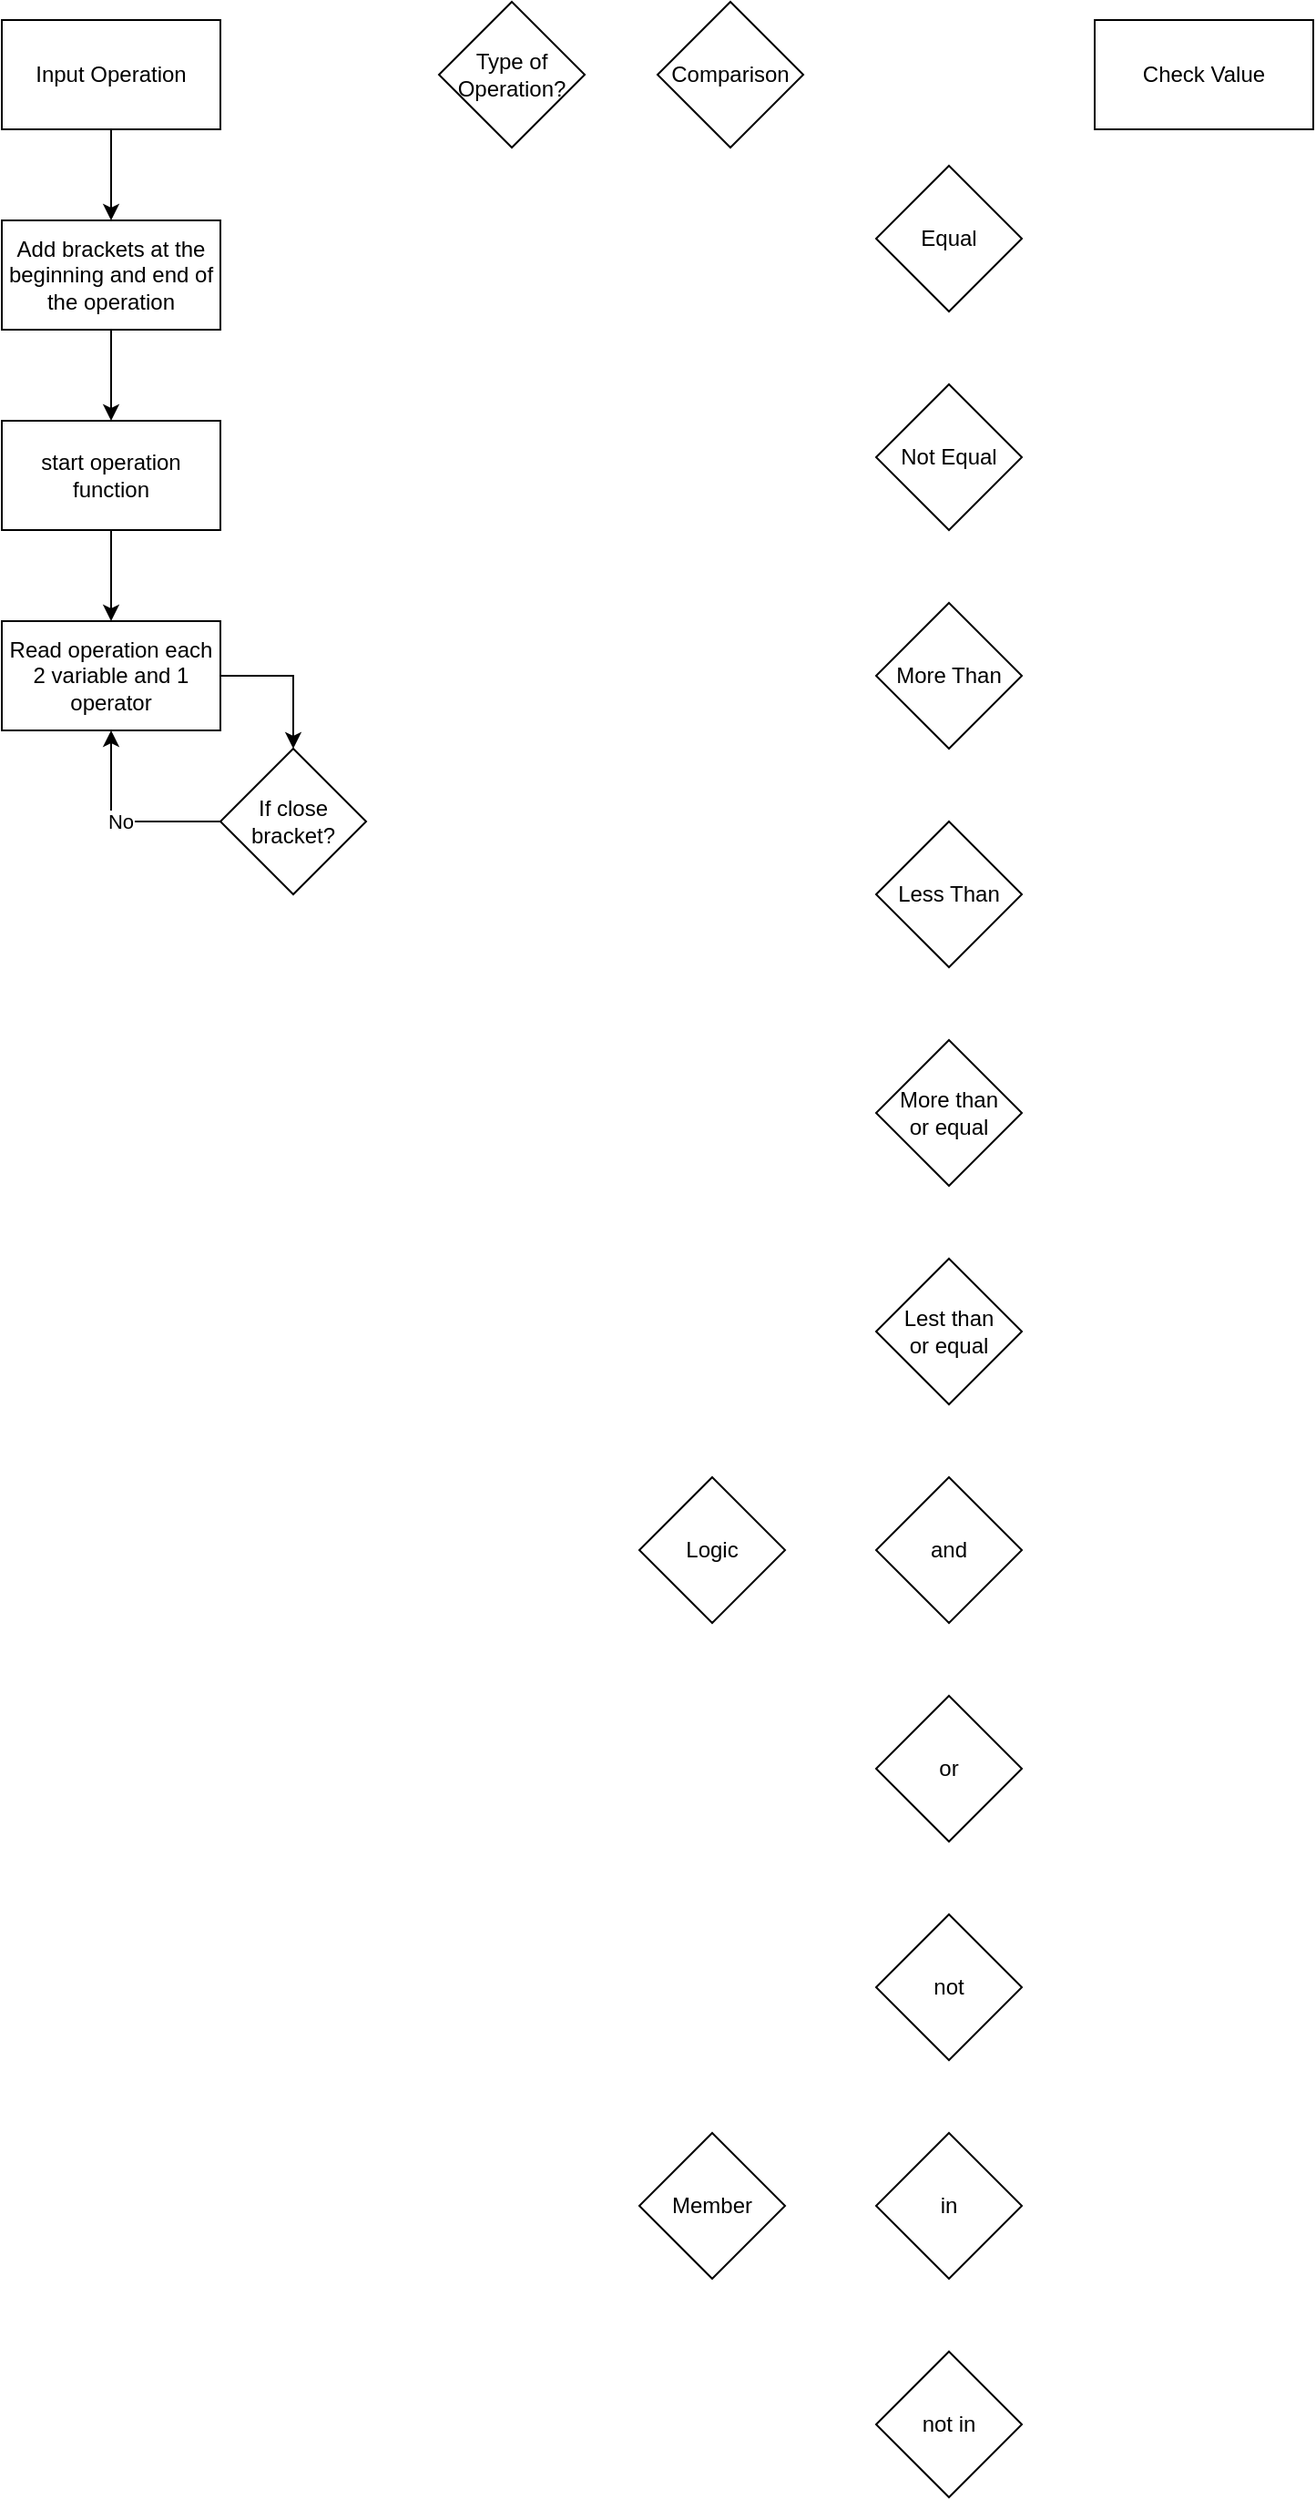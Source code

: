 <mxfile version="22.0.8" type="device">
  <diagram name="Halaman-1" id="PPnK74VSLLcPiPMxKrCw">
    <mxGraphModel dx="1444" dy="913" grid="1" gridSize="10" guides="1" tooltips="1" connect="1" arrows="1" fold="1" page="1" pageScale="1" pageWidth="1200" pageHeight="3000" math="0" shadow="0">
      <root>
        <mxCell id="0" />
        <mxCell id="1" parent="0" />
        <mxCell id="BhrdFEQA1PtN3BTJSYAs-19" style="edgeStyle=orthogonalEdgeStyle;rounded=0;orthogonalLoop=1;jettySize=auto;html=1;entryX=0.5;entryY=0;entryDx=0;entryDy=0;" edge="1" parent="1" source="suF6BDmtJbbMYVme7NTf-1" target="suF6BDmtJbbMYVme7NTf-2">
          <mxGeometry relative="1" as="geometry" />
        </mxCell>
        <mxCell id="suF6BDmtJbbMYVme7NTf-1" value="Input Operation" style="rounded=0;whiteSpace=wrap;html=1;" parent="1" vertex="1">
          <mxGeometry x="160" y="120" width="120" height="60" as="geometry" />
        </mxCell>
        <mxCell id="BhrdFEQA1PtN3BTJSYAs-20" style="edgeStyle=orthogonalEdgeStyle;rounded=0;orthogonalLoop=1;jettySize=auto;html=1;" edge="1" parent="1" source="suF6BDmtJbbMYVme7NTf-2" target="suF6BDmtJbbMYVme7NTf-3">
          <mxGeometry relative="1" as="geometry" />
        </mxCell>
        <mxCell id="suF6BDmtJbbMYVme7NTf-2" value="Add brackets at the beginning and end of the operation" style="rounded=0;whiteSpace=wrap;html=1;" parent="1" vertex="1">
          <mxGeometry x="160" y="230" width="120" height="60" as="geometry" />
        </mxCell>
        <mxCell id="BhrdFEQA1PtN3BTJSYAs-21" style="edgeStyle=orthogonalEdgeStyle;rounded=0;orthogonalLoop=1;jettySize=auto;html=1;entryX=0.5;entryY=0;entryDx=0;entryDy=0;" edge="1" parent="1" source="suF6BDmtJbbMYVme7NTf-3" target="suF6BDmtJbbMYVme7NTf-4">
          <mxGeometry relative="1" as="geometry" />
        </mxCell>
        <mxCell id="suF6BDmtJbbMYVme7NTf-3" value="start operation function" style="rounded=0;whiteSpace=wrap;html=1;" parent="1" vertex="1">
          <mxGeometry x="160" y="340" width="120" height="60" as="geometry" />
        </mxCell>
        <mxCell id="BhrdFEQA1PtN3BTJSYAs-22" style="edgeStyle=orthogonalEdgeStyle;rounded=0;orthogonalLoop=1;jettySize=auto;html=1;entryX=0.5;entryY=0;entryDx=0;entryDy=0;" edge="1" parent="1" source="suF6BDmtJbbMYVme7NTf-4" target="suF6BDmtJbbMYVme7NTf-5">
          <mxGeometry relative="1" as="geometry">
            <Array as="points">
              <mxPoint x="320" y="480" />
            </Array>
          </mxGeometry>
        </mxCell>
        <mxCell id="suF6BDmtJbbMYVme7NTf-4" value="Read operation each&lt;br&gt;2 variable and 1 operator" style="rounded=0;whiteSpace=wrap;html=1;" parent="1" vertex="1">
          <mxGeometry x="160" y="450" width="120" height="60" as="geometry" />
        </mxCell>
        <mxCell id="BhrdFEQA1PtN3BTJSYAs-23" value="No" style="edgeStyle=orthogonalEdgeStyle;rounded=0;orthogonalLoop=1;jettySize=auto;html=1;entryX=0.5;entryY=1;entryDx=0;entryDy=0;" edge="1" parent="1" source="suF6BDmtJbbMYVme7NTf-5" target="suF6BDmtJbbMYVme7NTf-4">
          <mxGeometry relative="1" as="geometry">
            <Array as="points">
              <mxPoint x="220" y="560" />
            </Array>
          </mxGeometry>
        </mxCell>
        <mxCell id="suF6BDmtJbbMYVme7NTf-5" value="If close&lt;br&gt;bracket?" style="rhombus;whiteSpace=wrap;html=1;" parent="1" vertex="1">
          <mxGeometry x="280" y="520" width="80" height="80" as="geometry" />
        </mxCell>
        <mxCell id="suF6BDmtJbbMYVme7NTf-7" value="Type of Operation?" style="rhombus;whiteSpace=wrap;html=1;" parent="1" vertex="1">
          <mxGeometry x="400" y="110" width="80" height="80" as="geometry" />
        </mxCell>
        <mxCell id="suF6BDmtJbbMYVme7NTf-9" value="Comparison" style="rhombus;whiteSpace=wrap;html=1;" parent="1" vertex="1">
          <mxGeometry x="520" y="110" width="80" height="80" as="geometry" />
        </mxCell>
        <mxCell id="suF6BDmtJbbMYVme7NTf-10" value="Logic" style="rhombus;whiteSpace=wrap;html=1;" parent="1" vertex="1">
          <mxGeometry x="510" y="920" width="80" height="80" as="geometry" />
        </mxCell>
        <mxCell id="suF6BDmtJbbMYVme7NTf-12" value="Member" style="rhombus;whiteSpace=wrap;html=1;" parent="1" vertex="1">
          <mxGeometry x="510" y="1280" width="80" height="80" as="geometry" />
        </mxCell>
        <mxCell id="suF6BDmtJbbMYVme7NTf-13" value="More than&lt;br&gt;or equal" style="rhombus;whiteSpace=wrap;html=1;" parent="1" vertex="1">
          <mxGeometry x="640" y="680" width="80" height="80" as="geometry" />
        </mxCell>
        <mxCell id="suF6BDmtJbbMYVme7NTf-14" value="Equal" style="rhombus;whiteSpace=wrap;html=1;" parent="1" vertex="1">
          <mxGeometry x="640" y="200" width="80" height="80" as="geometry" />
        </mxCell>
        <mxCell id="suF6BDmtJbbMYVme7NTf-15" value="Lest than&lt;br&gt;or equal" style="rhombus;whiteSpace=wrap;html=1;" parent="1" vertex="1">
          <mxGeometry x="640" y="800" width="80" height="80" as="geometry" />
        </mxCell>
        <mxCell id="suF6BDmtJbbMYVme7NTf-16" value="Not Equal" style="rhombus;whiteSpace=wrap;html=1;" parent="1" vertex="1">
          <mxGeometry x="640" y="320" width="80" height="80" as="geometry" />
        </mxCell>
        <mxCell id="suF6BDmtJbbMYVme7NTf-17" value="Check Value" style="rounded=0;whiteSpace=wrap;html=1;" parent="1" vertex="1">
          <mxGeometry x="760" y="120" width="120" height="60" as="geometry" />
        </mxCell>
        <mxCell id="BhrdFEQA1PtN3BTJSYAs-16" value="and" style="rhombus;whiteSpace=wrap;html=1;" vertex="1" parent="1">
          <mxGeometry x="640" y="920" width="80" height="80" as="geometry" />
        </mxCell>
        <mxCell id="BhrdFEQA1PtN3BTJSYAs-17" value="or" style="rhombus;whiteSpace=wrap;html=1;" vertex="1" parent="1">
          <mxGeometry x="640" y="1040" width="80" height="80" as="geometry" />
        </mxCell>
        <mxCell id="BhrdFEQA1PtN3BTJSYAs-18" value="not" style="rhombus;whiteSpace=wrap;html=1;" vertex="1" parent="1">
          <mxGeometry x="640" y="1160" width="80" height="80" as="geometry" />
        </mxCell>
        <mxCell id="BhrdFEQA1PtN3BTJSYAs-25" value="in" style="rhombus;whiteSpace=wrap;html=1;" vertex="1" parent="1">
          <mxGeometry x="640" y="1280" width="80" height="80" as="geometry" />
        </mxCell>
        <mxCell id="BhrdFEQA1PtN3BTJSYAs-26" value="not in" style="rhombus;whiteSpace=wrap;html=1;" vertex="1" parent="1">
          <mxGeometry x="640" y="1400" width="80" height="80" as="geometry" />
        </mxCell>
        <mxCell id="BhrdFEQA1PtN3BTJSYAs-27" value="More Than" style="rhombus;whiteSpace=wrap;html=1;" vertex="1" parent="1">
          <mxGeometry x="640" y="440" width="80" height="80" as="geometry" />
        </mxCell>
        <mxCell id="BhrdFEQA1PtN3BTJSYAs-28" value="Less Than" style="rhombus;whiteSpace=wrap;html=1;" vertex="1" parent="1">
          <mxGeometry x="640" y="560" width="80" height="80" as="geometry" />
        </mxCell>
      </root>
    </mxGraphModel>
  </diagram>
</mxfile>
